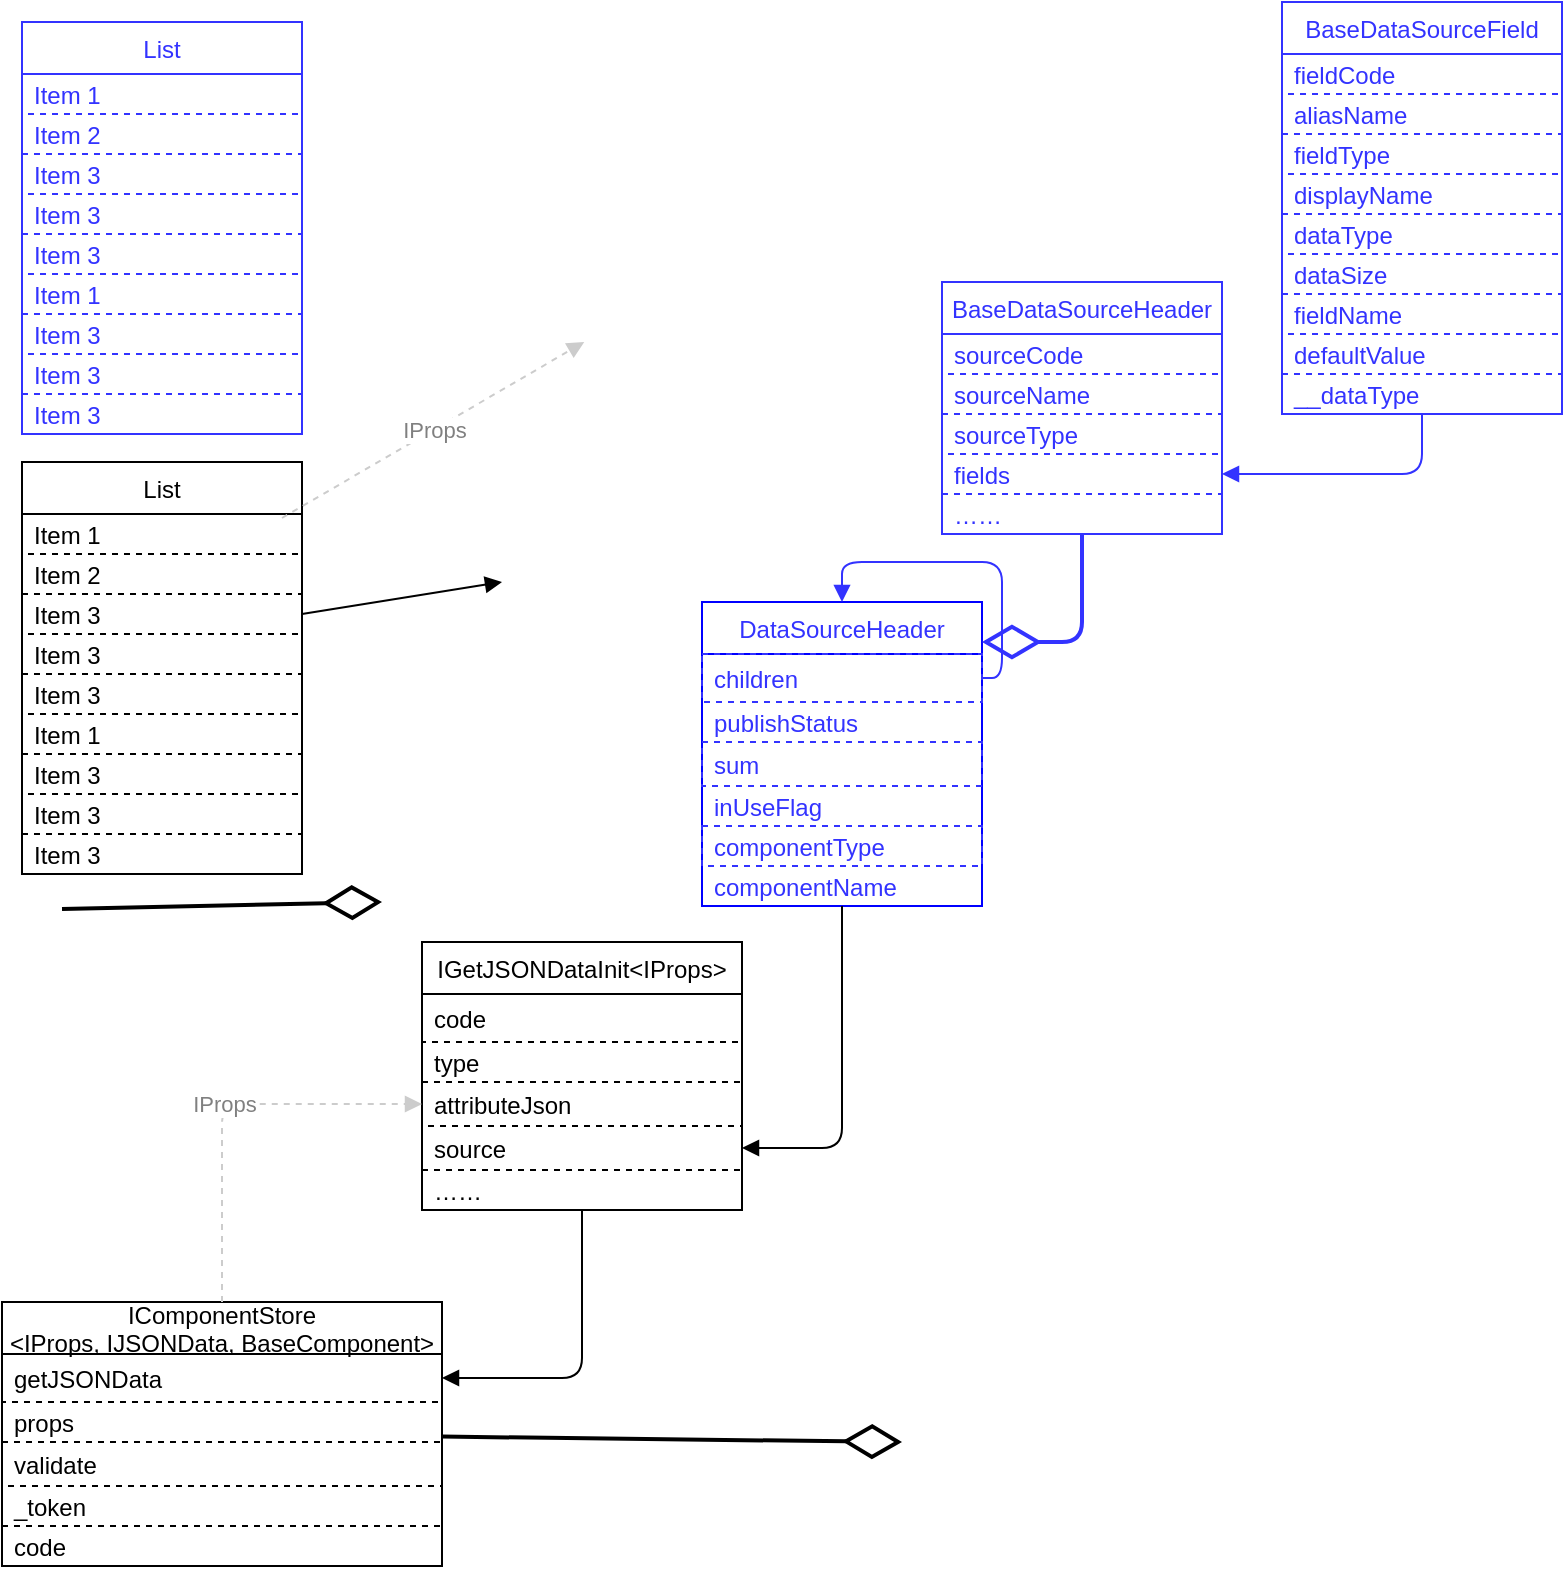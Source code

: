 <mxfile version="14.1.2" type="github">
  <diagram id="7AuxMojkvwGw2Cx3bqcZ" name="Page-1">
    <mxGraphModel dx="1420" dy="1885" grid="1" gridSize="10" guides="1" tooltips="1" connect="1" arrows="1" fold="1" page="1" pageScale="1" pageWidth="827" pageHeight="1169" math="0" shadow="0">
      <root>
        <mxCell id="0" />
        <mxCell id="1" parent="0" />
        <mxCell id="WyFafbCMrrmnB4Sx1nhN-28" value="List" style="swimlane;fontStyle=0;childLayout=stackLayout;horizontal=1;startSize=26;fillColor=none;horizontalStack=0;resizeParent=1;resizeParentMax=0;resizeLast=0;collapsible=1;marginBottom=0;" parent="1" vertex="1">
          <mxGeometry x="20" y="60" width="140" height="206" as="geometry" />
        </mxCell>
        <mxCell id="WyFafbCMrrmnB4Sx1nhN-29" value="Item 1" style="text;fillColor=none;align=left;verticalAlign=middle;spacingLeft=4;spacingRight=4;overflow=hidden;rotatable=0;points=[[0,0.5],[1,0.5]];portConstraint=eastwest;dashed=1;strokeColor=#000000;" parent="WyFafbCMrrmnB4Sx1nhN-28" vertex="1">
          <mxGeometry y="26" width="140" height="20" as="geometry" />
        </mxCell>
        <mxCell id="WyFafbCMrrmnB4Sx1nhN-30" value="Item 2" style="text;strokeColor=none;fillColor=none;align=left;verticalAlign=middle;spacingLeft=4;spacingRight=4;overflow=hidden;rotatable=0;points=[[0,0.5],[1,0.5]];portConstraint=eastwest;" parent="WyFafbCMrrmnB4Sx1nhN-28" vertex="1">
          <mxGeometry y="46" width="140" height="20" as="geometry" />
        </mxCell>
        <mxCell id="WyFafbCMrrmnB4Sx1nhN-31" value="Item 3" style="text;fillColor=none;align=left;verticalAlign=middle;spacingLeft=4;spacingRight=4;overflow=hidden;rotatable=0;points=[[0,0.5],[1,0.5]];portConstraint=eastwest;dashed=1;strokeColor=#000000;" parent="WyFafbCMrrmnB4Sx1nhN-28" vertex="1">
          <mxGeometry y="66" width="140" height="20" as="geometry" />
        </mxCell>
        <mxCell id="WyFafbCMrrmnB4Sx1nhN-37" value="Item 3" style="text;strokeColor=none;fillColor=none;align=left;verticalAlign=middle;spacingLeft=4;spacingRight=4;overflow=hidden;rotatable=0;points=[[0,0.5],[1,0.5]];portConstraint=eastwest;" parent="WyFafbCMrrmnB4Sx1nhN-28" vertex="1">
          <mxGeometry y="86" width="140" height="20" as="geometry" />
        </mxCell>
        <mxCell id="WyFafbCMrrmnB4Sx1nhN-38" value="Item 3" style="text;fillColor=none;align=left;verticalAlign=middle;spacingLeft=4;spacingRight=4;overflow=hidden;rotatable=0;points=[[0,0.5],[1,0.5]];portConstraint=eastwest;dashed=1;strokeColor=#000000;" parent="WyFafbCMrrmnB4Sx1nhN-28" vertex="1">
          <mxGeometry y="106" width="140" height="20" as="geometry" />
        </mxCell>
        <mxCell id="WyFafbCMrrmnB4Sx1nhN-87" value="Item 1" style="text;strokeColor=none;fillColor=none;align=left;verticalAlign=middle;spacingLeft=4;spacingRight=4;overflow=hidden;rotatable=0;points=[[0,0.5],[1,0.5]];portConstraint=eastwest;dashed=1;" parent="WyFafbCMrrmnB4Sx1nhN-28" vertex="1">
          <mxGeometry y="126" width="140" height="20" as="geometry" />
        </mxCell>
        <mxCell id="WyFafbCMrrmnB4Sx1nhN-88" value="Item 3" style="text;fillColor=none;align=left;verticalAlign=middle;spacingLeft=4;spacingRight=4;overflow=hidden;rotatable=0;points=[[0,0.5],[1,0.5]];portConstraint=eastwest;dashed=1;strokeColor=#000000;" parent="WyFafbCMrrmnB4Sx1nhN-28" vertex="1">
          <mxGeometry y="146" width="140" height="20" as="geometry" />
        </mxCell>
        <mxCell id="WyFafbCMrrmnB4Sx1nhN-39" value="Item 3" style="text;strokeColor=none;fillColor=none;align=left;verticalAlign=middle;spacingLeft=4;spacingRight=4;overflow=hidden;rotatable=0;points=[[0,0.5],[1,0.5]];portConstraint=eastwest;" parent="WyFafbCMrrmnB4Sx1nhN-28" vertex="1">
          <mxGeometry y="166" width="140" height="20" as="geometry" />
        </mxCell>
        <mxCell id="WyFafbCMrrmnB4Sx1nhN-52" value="Item 3" style="text;fillColor=none;align=left;verticalAlign=middle;spacingLeft=4;spacingRight=4;overflow=hidden;rotatable=0;points=[[0,0.5],[1,0.5]];portConstraint=eastwest;dashed=1;strokeColor=#000000;" parent="WyFafbCMrrmnB4Sx1nhN-28" vertex="1">
          <mxGeometry y="186" width="140" height="20" as="geometry" />
        </mxCell>
        <mxCell id="WyFafbCMrrmnB4Sx1nhN-40" value="IComponentStore&#xa;&lt;IProps, IJSONData, BaseComponent&gt;" style="swimlane;fontStyle=0;childLayout=stackLayout;horizontal=1;startSize=26;fillColor=none;horizontalStack=0;resizeParent=1;resizeParentMax=0;resizeLast=0;collapsible=1;marginBottom=0;glass=0;shadow=0;sketch=0;rounded=0;" parent="1" vertex="1">
          <mxGeometry x="10" y="480" width="220" height="132" as="geometry" />
        </mxCell>
        <mxCell id="WyFafbCMrrmnB4Sx1nhN-41" value="getJSONData" style="text;fillColor=none;align=left;verticalAlign=middle;spacingLeft=4;spacingRight=4;overflow=hidden;rotatable=0;points=[[0,0.5],[1,0.5]];portConstraint=eastwest;dashed=1;perimeterSpacing=0;strokeColor=#000000;" parent="WyFafbCMrrmnB4Sx1nhN-40" vertex="1">
          <mxGeometry y="26" width="220" height="24" as="geometry" />
        </mxCell>
        <mxCell id="WyFafbCMrrmnB4Sx1nhN-42" value="props" style="text;fillColor=none;align=left;verticalAlign=middle;spacingLeft=4;spacingRight=4;overflow=hidden;rotatable=0;points=[[0,0.5],[1,0.5]];portConstraint=eastwest;dashed=1;" parent="WyFafbCMrrmnB4Sx1nhN-40" vertex="1">
          <mxGeometry y="50" width="220" height="20" as="geometry" />
        </mxCell>
        <mxCell id="WyFafbCMrrmnB4Sx1nhN-43" value="validate" style="text;fillColor=none;align=left;verticalAlign=middle;spacingLeft=4;spacingRight=4;overflow=hidden;rotatable=0;points=[[0,0.5],[1,0.5]];portConstraint=eastwest;dashed=1;strokeColor=#000000;" parent="WyFafbCMrrmnB4Sx1nhN-40" vertex="1">
          <mxGeometry y="70" width="220" height="22" as="geometry" />
        </mxCell>
        <mxCell id="WyFafbCMrrmnB4Sx1nhN-44" value="_token" style="text;fillColor=none;align=left;verticalAlign=middle;spacingLeft=4;spacingRight=4;overflow=hidden;rotatable=0;points=[[0,0.5],[1,0.5]];portConstraint=eastwest;dashed=1;" parent="WyFafbCMrrmnB4Sx1nhN-40" vertex="1">
          <mxGeometry y="92" width="220" height="20" as="geometry" />
        </mxCell>
        <mxCell id="WyFafbCMrrmnB4Sx1nhN-45" value="code" style="text;fillColor=none;align=left;verticalAlign=middle;spacingLeft=4;spacingRight=4;overflow=hidden;rotatable=0;points=[[0,0.5],[1,0.5]];portConstraint=eastwest;dashed=1;strokeColor=#000000;" parent="WyFafbCMrrmnB4Sx1nhN-40" vertex="1">
          <mxGeometry y="112" width="220" height="20" as="geometry" />
        </mxCell>
        <mxCell id="WyFafbCMrrmnB4Sx1nhN-50" value="" style="endArrow=block;endFill=1;endSize=6;html=1;exitX=1;exitY=0.5;exitDx=0;exitDy=0;" parent="1" source="WyFafbCMrrmnB4Sx1nhN-31" edge="1">
          <mxGeometry width="100" relative="1" as="geometry">
            <mxPoint x="160" y="121" as="sourcePoint" />
            <mxPoint x="260" y="120" as="targetPoint" />
          </mxGeometry>
        </mxCell>
        <mxCell id="WyFafbCMrrmnB4Sx1nhN-54" value="IGetJSONDataInit&lt;IProps&gt;" style="swimlane;fontStyle=0;childLayout=stackLayout;horizontal=1;startSize=26;fillColor=none;horizontalStack=0;resizeParent=1;resizeParentMax=0;resizeLast=0;collapsible=1;marginBottom=0;" parent="1" vertex="1">
          <mxGeometry x="220" y="300" width="160" height="134" as="geometry" />
        </mxCell>
        <mxCell id="WyFafbCMrrmnB4Sx1nhN-55" value="code" style="text;fillColor=none;align=left;verticalAlign=middle;spacingLeft=4;spacingRight=4;overflow=hidden;rotatable=0;points=[[0,0.5],[1,0.5]];portConstraint=eastwest;dashed=1;strokeColor=#000000;" parent="WyFafbCMrrmnB4Sx1nhN-54" vertex="1">
          <mxGeometry y="26" width="160" height="24" as="geometry" />
        </mxCell>
        <mxCell id="WyFafbCMrrmnB4Sx1nhN-56" value="type" style="text;strokeColor=none;fillColor=none;align=left;verticalAlign=middle;spacingLeft=4;spacingRight=4;overflow=hidden;rotatable=0;points=[[0,0.5],[1,0.5]];portConstraint=eastwest;" parent="WyFafbCMrrmnB4Sx1nhN-54" vertex="1">
          <mxGeometry y="50" width="160" height="20" as="geometry" />
        </mxCell>
        <mxCell id="WyFafbCMrrmnB4Sx1nhN-57" value="attributeJson" style="text;fillColor=none;align=left;verticalAlign=middle;spacingLeft=4;spacingRight=4;overflow=hidden;rotatable=0;points=[[0,0.5],[1,0.5]];portConstraint=eastwest;dashed=1;strokeColor=#000000;" parent="WyFafbCMrrmnB4Sx1nhN-54" vertex="1">
          <mxGeometry y="70" width="160" height="22" as="geometry" />
        </mxCell>
        <mxCell id="WyFafbCMrrmnB4Sx1nhN-68" value="source" style="text;strokeColor=none;fillColor=none;align=left;verticalAlign=middle;spacingLeft=4;spacingRight=4;overflow=hidden;rotatable=0;points=[[0,0.5],[1,0.5]];portConstraint=eastwest;" parent="WyFafbCMrrmnB4Sx1nhN-54" vertex="1">
          <mxGeometry y="92" width="160" height="22" as="geometry" />
        </mxCell>
        <mxCell id="WyFafbCMrrmnB4Sx1nhN-61" value="……" style="text;fillColor=none;align=left;verticalAlign=middle;spacingLeft=4;spacingRight=4;overflow=hidden;rotatable=0;points=[[0,0.5],[1,0.5]];portConstraint=eastwest;dashed=1;strokeColor=#000000;" parent="WyFafbCMrrmnB4Sx1nhN-54" vertex="1">
          <mxGeometry y="114" width="160" height="20" as="geometry" />
        </mxCell>
        <mxCell id="WyFafbCMrrmnB4Sx1nhN-63" value="IProps" style="endArrow=block;endFill=1;endSize=6;html=1;exitX=0.5;exitY=0;exitDx=0;exitDy=0;dashed=1;fontColor=#808080;strokeColor=#CCCCCC;edgeStyle=orthogonalEdgeStyle;" parent="1" source="WyFafbCMrrmnB4Sx1nhN-40" target="WyFafbCMrrmnB4Sx1nhN-57" edge="1">
          <mxGeometry width="100" relative="1" as="geometry">
            <mxPoint y="371" as="sourcePoint" />
            <mxPoint x="120" y="370" as="targetPoint" />
          </mxGeometry>
        </mxCell>
        <mxCell id="WyFafbCMrrmnB4Sx1nhN-64" value="" style="endArrow=block;endFill=1;endSize=6;html=1;edgeStyle=orthogonalEdgeStyle;" parent="1" source="WyFafbCMrrmnB4Sx1nhN-54" target="WyFafbCMrrmnB4Sx1nhN-41" edge="1">
          <mxGeometry width="100" relative="1" as="geometry">
            <mxPoint x="240" y="571" as="sourcePoint" />
            <mxPoint x="300" y="571" as="targetPoint" />
          </mxGeometry>
        </mxCell>
        <mxCell id="WyFafbCMrrmnB4Sx1nhN-71" value="IProps" style="endArrow=block;endFill=1;endSize=6;html=1;exitX=0.5;exitY=0;exitDx=0;exitDy=0;dashed=1;fontColor=#808080;strokeColor=#CCCCCC;" parent="1" edge="1">
          <mxGeometry width="100" relative="1" as="geometry">
            <mxPoint x="150" y="88" as="sourcePoint" />
            <mxPoint x="301.111" as="targetPoint" />
            <Array as="points" />
          </mxGeometry>
        </mxCell>
        <mxCell id="WyFafbCMrrmnB4Sx1nhN-73" value="" style="endArrow=diamondThin;endFill=0;endSize=24;html=1;strokeWidth=2;fontColor=#808080;" parent="1" source="WyFafbCMrrmnB4Sx1nhN-40" edge="1">
          <mxGeometry width="160" relative="1" as="geometry">
            <mxPoint x="254" y="550" as="sourcePoint" />
            <mxPoint x="460" y="550" as="targetPoint" />
          </mxGeometry>
        </mxCell>
        <mxCell id="WyFafbCMrrmnB4Sx1nhN-74" value="" style="endArrow=diamondThin;endFill=0;endSize=24;html=1;strokeWidth=2;fontColor=#808080;" parent="1" edge="1">
          <mxGeometry width="160" relative="1" as="geometry">
            <mxPoint x="40" y="283.556" as="sourcePoint" />
            <mxPoint x="200" y="280" as="targetPoint" />
          </mxGeometry>
        </mxCell>
        <object label="DataSourceHeader" cc="cc" id="WyFafbCMrrmnB4Sx1nhN-75">
          <mxCell style="swimlane;fontStyle=0;childLayout=stackLayout;horizontal=1;startSize=26;fillColor=none;horizontalStack=0;resizeParent=1;resizeParentMax=0;resizeLast=0;collapsible=1;marginBottom=0;strokeColor=#0000FF;fontColor=#3333FF;" parent="1" vertex="1">
            <mxGeometry x="360" y="130" width="140" height="152" as="geometry" />
          </mxCell>
        </object>
        <mxCell id="WyFafbCMrrmnB4Sx1nhN-76" value="children" style="text;fillColor=none;align=left;verticalAlign=middle;spacingLeft=4;spacingRight=4;overflow=hidden;rotatable=0;points=[[0,0.5],[1,0.5]];portConstraint=eastwest;fontColor=#3333FF;dashed=1;strokeColor=#3333FF;" parent="WyFafbCMrrmnB4Sx1nhN-75" vertex="1">
          <mxGeometry y="26" width="140" height="24" as="geometry" />
        </mxCell>
        <mxCell id="WyFafbCMrrmnB4Sx1nhN-77" value="publishStatus" style="text;strokeColor=none;fillColor=none;align=left;verticalAlign=middle;spacingLeft=4;spacingRight=4;overflow=hidden;rotatable=0;points=[[0,0.5],[1,0.5]];portConstraint=eastwest;fontColor=#3333FF;" parent="WyFafbCMrrmnB4Sx1nhN-75" vertex="1">
          <mxGeometry y="50" width="140" height="20" as="geometry" />
        </mxCell>
        <mxCell id="WyFafbCMrrmnB4Sx1nhN-78" value="sum" style="text;fillColor=none;align=left;verticalAlign=middle;spacingLeft=4;spacingRight=4;overflow=hidden;rotatable=0;points=[[0,0.5],[1,0.5]];portConstraint=eastwest;fontColor=#3333FF;dashed=1;strokeColor=#3333FF;" parent="WyFafbCMrrmnB4Sx1nhN-75" vertex="1">
          <mxGeometry y="70" width="140" height="22" as="geometry" />
        </mxCell>
        <mxCell id="WyFafbCMrrmnB4Sx1nhN-79" value="inUseFlag" style="text;strokeColor=none;fillColor=none;align=left;verticalAlign=middle;spacingLeft=4;spacingRight=4;overflow=hidden;rotatable=0;points=[[0,0.5],[1,0.5]];portConstraint=eastwest;fontColor=#3333FF;" parent="WyFafbCMrrmnB4Sx1nhN-75" vertex="1">
          <mxGeometry y="92" width="140" height="20" as="geometry" />
        </mxCell>
        <mxCell id="WyFafbCMrrmnB4Sx1nhN-80" value="componentType" style="text;fillColor=none;align=left;verticalAlign=middle;spacingLeft=4;spacingRight=4;overflow=hidden;rotatable=0;points=[[0,0.5],[1,0.5]];portConstraint=eastwest;fontColor=#3333FF;dashed=1;strokeColor=#3333FF;" parent="WyFafbCMrrmnB4Sx1nhN-75" vertex="1">
          <mxGeometry y="112" width="140" height="20" as="geometry" />
        </mxCell>
        <mxCell id="WyFafbCMrrmnB4Sx1nhN-81" value="componentName" style="text;strokeColor=none;fillColor=none;align=left;verticalAlign=middle;spacingLeft=4;spacingRight=4;overflow=hidden;rotatable=0;points=[[0,0.5],[1,0.5]];portConstraint=eastwest;fontColor=#3333FF;" parent="WyFafbCMrrmnB4Sx1nhN-75" vertex="1">
          <mxGeometry y="132" width="140" height="20" as="geometry" />
        </mxCell>
        <mxCell id="C_I1JzvXgC_tI_1EkkCS-12" value="" style="endArrow=block;endFill=1;endSize=6;html=1;edgeStyle=orthogonalEdgeStyle;strokeColor=#3333FF;exitX=1;exitY=0.5;exitDx=0;exitDy=0;" edge="1" parent="WyFafbCMrrmnB4Sx1nhN-75" source="WyFafbCMrrmnB4Sx1nhN-76" target="WyFafbCMrrmnB4Sx1nhN-75">
          <mxGeometry width="100" relative="1" as="geometry">
            <mxPoint x="80" y="162" as="sourcePoint" />
            <mxPoint x="30" y="343" as="targetPoint" />
            <Array as="points">
              <mxPoint x="150" y="38" />
              <mxPoint x="150" y="-20" />
              <mxPoint x="70" y="-20" />
            </Array>
          </mxGeometry>
        </mxCell>
        <mxCell id="C_I1JzvXgC_tI_1EkkCS-1" value="List" style="swimlane;fontStyle=0;childLayout=stackLayout;horizontal=1;startSize=26;fillColor=none;horizontalStack=0;resizeParent=1;resizeParentMax=0;resizeLast=0;collapsible=1;marginBottom=0;fontColor=#3333FF;strokeColor=#3333FF;" vertex="1" parent="1">
          <mxGeometry x="20" y="-160" width="140" height="206" as="geometry" />
        </mxCell>
        <mxCell id="C_I1JzvXgC_tI_1EkkCS-2" value="Item 1" style="text;fillColor=none;align=left;verticalAlign=middle;spacingLeft=4;spacingRight=4;overflow=hidden;rotatable=0;points=[[0,0.5],[1,0.5]];portConstraint=eastwest;dashed=1;fontColor=#3333FF;strokeColor=#3333FF;" vertex="1" parent="C_I1JzvXgC_tI_1EkkCS-1">
          <mxGeometry y="26" width="140" height="20" as="geometry" />
        </mxCell>
        <mxCell id="C_I1JzvXgC_tI_1EkkCS-3" value="Item 2" style="text;fillColor=none;align=left;verticalAlign=middle;spacingLeft=4;spacingRight=4;overflow=hidden;rotatable=0;points=[[0,0.5],[1,0.5]];portConstraint=eastwest;fontColor=#3333FF;" vertex="1" parent="C_I1JzvXgC_tI_1EkkCS-1">
          <mxGeometry y="46" width="140" height="20" as="geometry" />
        </mxCell>
        <mxCell id="C_I1JzvXgC_tI_1EkkCS-4" value="Item 3" style="text;fillColor=none;align=left;verticalAlign=middle;spacingLeft=4;spacingRight=4;overflow=hidden;rotatable=0;points=[[0,0.5],[1,0.5]];portConstraint=eastwest;dashed=1;fontColor=#3333FF;strokeColor=#3333FF;" vertex="1" parent="C_I1JzvXgC_tI_1EkkCS-1">
          <mxGeometry y="66" width="140" height="20" as="geometry" />
        </mxCell>
        <mxCell id="C_I1JzvXgC_tI_1EkkCS-5" value="Item 3" style="text;fillColor=none;align=left;verticalAlign=middle;spacingLeft=4;spacingRight=4;overflow=hidden;rotatable=0;points=[[0,0.5],[1,0.5]];portConstraint=eastwest;fontColor=#3333FF;" vertex="1" parent="C_I1JzvXgC_tI_1EkkCS-1">
          <mxGeometry y="86" width="140" height="20" as="geometry" />
        </mxCell>
        <mxCell id="C_I1JzvXgC_tI_1EkkCS-6" value="Item 3" style="text;fillColor=none;align=left;verticalAlign=middle;spacingLeft=4;spacingRight=4;overflow=hidden;rotatable=0;points=[[0,0.5],[1,0.5]];portConstraint=eastwest;dashed=1;fontColor=#3333FF;strokeColor=#3333FF;" vertex="1" parent="C_I1JzvXgC_tI_1EkkCS-1">
          <mxGeometry y="106" width="140" height="20" as="geometry" />
        </mxCell>
        <mxCell id="C_I1JzvXgC_tI_1EkkCS-7" value="Item 1" style="text;fillColor=none;align=left;verticalAlign=middle;spacingLeft=4;spacingRight=4;overflow=hidden;rotatable=0;points=[[0,0.5],[1,0.5]];portConstraint=eastwest;dashed=1;fontColor=#3333FF;" vertex="1" parent="C_I1JzvXgC_tI_1EkkCS-1">
          <mxGeometry y="126" width="140" height="20" as="geometry" />
        </mxCell>
        <mxCell id="C_I1JzvXgC_tI_1EkkCS-8" value="Item 3" style="text;fillColor=none;align=left;verticalAlign=middle;spacingLeft=4;spacingRight=4;overflow=hidden;rotatable=0;points=[[0,0.5],[1,0.5]];portConstraint=eastwest;dashed=1;fontColor=#3333FF;strokeColor=#3333FF;" vertex="1" parent="C_I1JzvXgC_tI_1EkkCS-1">
          <mxGeometry y="146" width="140" height="20" as="geometry" />
        </mxCell>
        <mxCell id="C_I1JzvXgC_tI_1EkkCS-9" value="Item 3" style="text;fillColor=none;align=left;verticalAlign=middle;spacingLeft=4;spacingRight=4;overflow=hidden;rotatable=0;points=[[0,0.5],[1,0.5]];portConstraint=eastwest;fontColor=#3333FF;" vertex="1" parent="C_I1JzvXgC_tI_1EkkCS-1">
          <mxGeometry y="166" width="140" height="20" as="geometry" />
        </mxCell>
        <mxCell id="C_I1JzvXgC_tI_1EkkCS-10" value="Item 3" style="text;fillColor=none;align=left;verticalAlign=middle;spacingLeft=4;spacingRight=4;overflow=hidden;rotatable=0;points=[[0,0.5],[1,0.5]];portConstraint=eastwest;dashed=1;fontColor=#3333FF;strokeColor=#3333FF;" vertex="1" parent="C_I1JzvXgC_tI_1EkkCS-1">
          <mxGeometry y="186" width="140" height="20" as="geometry" />
        </mxCell>
        <mxCell id="C_I1JzvXgC_tI_1EkkCS-11" value="" style="endArrow=block;endFill=1;endSize=6;html=1;edgeStyle=orthogonalEdgeStyle;entryX=1;entryY=0.5;entryDx=0;entryDy=0;" edge="1" parent="1" source="WyFafbCMrrmnB4Sx1nhN-75" target="WyFafbCMrrmnB4Sx1nhN-68">
          <mxGeometry width="100" relative="1" as="geometry">
            <mxPoint x="310" y="444" as="sourcePoint" />
            <mxPoint x="240" y="528" as="targetPoint" />
          </mxGeometry>
        </mxCell>
        <mxCell id="C_I1JzvXgC_tI_1EkkCS-14" value="BaseDataSourceHeader" style="swimlane;fontStyle=0;childLayout=stackLayout;horizontal=1;startSize=26;fillColor=none;horizontalStack=0;resizeParent=1;resizeParentMax=0;resizeLast=0;collapsible=1;marginBottom=0;fontColor=#3333FF;strokeColor=#3333FF;" vertex="1" parent="1">
          <mxGeometry x="480" y="-30" width="140" height="126" as="geometry" />
        </mxCell>
        <mxCell id="C_I1JzvXgC_tI_1EkkCS-15" value="sourceCode" style="text;fillColor=none;align=left;verticalAlign=middle;spacingLeft=4;spacingRight=4;overflow=hidden;rotatable=0;points=[[0,0.5],[1,0.5]];portConstraint=eastwest;dashed=1;fontColor=#3333FF;strokeColor=#3333FF;" vertex="1" parent="C_I1JzvXgC_tI_1EkkCS-14">
          <mxGeometry y="26" width="140" height="20" as="geometry" />
        </mxCell>
        <mxCell id="C_I1JzvXgC_tI_1EkkCS-16" value="sourceName" style="text;fillColor=none;align=left;verticalAlign=middle;spacingLeft=4;spacingRight=4;overflow=hidden;rotatable=0;points=[[0,0.5],[1,0.5]];portConstraint=eastwest;fontColor=#3333FF;" vertex="1" parent="C_I1JzvXgC_tI_1EkkCS-14">
          <mxGeometry y="46" width="140" height="20" as="geometry" />
        </mxCell>
        <mxCell id="C_I1JzvXgC_tI_1EkkCS-17" value="sourceType" style="text;fillColor=none;align=left;verticalAlign=middle;spacingLeft=4;spacingRight=4;overflow=hidden;rotatable=0;points=[[0,0.5],[1,0.5]];portConstraint=eastwest;dashed=1;fontColor=#3333FF;strokeColor=#3333FF;" vertex="1" parent="C_I1JzvXgC_tI_1EkkCS-14">
          <mxGeometry y="66" width="140" height="20" as="geometry" />
        </mxCell>
        <mxCell id="C_I1JzvXgC_tI_1EkkCS-18" value="fields" style="text;fillColor=none;align=left;verticalAlign=middle;spacingLeft=4;spacingRight=4;overflow=hidden;rotatable=0;points=[[0,0.5],[1,0.5]];portConstraint=eastwest;fontColor=#3333FF;" vertex="1" parent="C_I1JzvXgC_tI_1EkkCS-14">
          <mxGeometry y="86" width="140" height="20" as="geometry" />
        </mxCell>
        <mxCell id="C_I1JzvXgC_tI_1EkkCS-19" value="……" style="text;fillColor=none;align=left;verticalAlign=middle;spacingLeft=4;spacingRight=4;overflow=hidden;rotatable=0;points=[[0,0.5],[1,0.5]];portConstraint=eastwest;dashed=1;fontColor=#3333FF;strokeColor=#3333FF;" vertex="1" parent="C_I1JzvXgC_tI_1EkkCS-14">
          <mxGeometry y="106" width="140" height="20" as="geometry" />
        </mxCell>
        <mxCell id="C_I1JzvXgC_tI_1EkkCS-38" value="" style="endArrow=diamondThin;endFill=0;endSize=24;html=1;strokeWidth=2;fontColor=#808080;edgeStyle=orthogonalEdgeStyle;strokeColor=#3333FF;" edge="1" parent="1" source="C_I1JzvXgC_tI_1EkkCS-14" target="WyFafbCMrrmnB4Sx1nhN-75">
          <mxGeometry width="160" relative="1" as="geometry">
            <mxPoint x="50" y="293.556" as="sourcePoint" />
            <mxPoint x="210" y="290" as="targetPoint" />
            <Array as="points">
              <mxPoint x="550" y="150" />
            </Array>
          </mxGeometry>
        </mxCell>
        <mxCell id="C_I1JzvXgC_tI_1EkkCS-39" value="BaseDataSourceField" style="swimlane;fontStyle=0;childLayout=stackLayout;horizontal=1;startSize=26;fillColor=none;horizontalStack=0;resizeParent=1;resizeParentMax=0;resizeLast=0;collapsible=1;marginBottom=0;fontColor=#3333FF;strokeColor=#3333FF;" vertex="1" parent="1">
          <mxGeometry x="650" y="-170" width="140" height="206" as="geometry" />
        </mxCell>
        <mxCell id="C_I1JzvXgC_tI_1EkkCS-40" value="fieldCode" style="text;fillColor=none;align=left;verticalAlign=middle;spacingLeft=4;spacingRight=4;overflow=hidden;rotatable=0;points=[[0,0.5],[1,0.5]];portConstraint=eastwest;dashed=1;fontColor=#3333FF;strokeColor=#3333FF;" vertex="1" parent="C_I1JzvXgC_tI_1EkkCS-39">
          <mxGeometry y="26" width="140" height="20" as="geometry" />
        </mxCell>
        <mxCell id="C_I1JzvXgC_tI_1EkkCS-41" value="aliasName" style="text;fillColor=none;align=left;verticalAlign=middle;spacingLeft=4;spacingRight=4;overflow=hidden;rotatable=0;points=[[0,0.5],[1,0.5]];portConstraint=eastwest;fontColor=#3333FF;" vertex="1" parent="C_I1JzvXgC_tI_1EkkCS-39">
          <mxGeometry y="46" width="140" height="20" as="geometry" />
        </mxCell>
        <mxCell id="C_I1JzvXgC_tI_1EkkCS-42" value="fieldType" style="text;fillColor=none;align=left;verticalAlign=middle;spacingLeft=4;spacingRight=4;overflow=hidden;rotatable=0;points=[[0,0.5],[1,0.5]];portConstraint=eastwest;dashed=1;fontColor=#3333FF;strokeColor=#3333FF;" vertex="1" parent="C_I1JzvXgC_tI_1EkkCS-39">
          <mxGeometry y="66" width="140" height="20" as="geometry" />
        </mxCell>
        <mxCell id="C_I1JzvXgC_tI_1EkkCS-43" value="displayName" style="text;fillColor=none;align=left;verticalAlign=middle;spacingLeft=4;spacingRight=4;overflow=hidden;rotatable=0;points=[[0,0.5],[1,0.5]];portConstraint=eastwest;fontColor=#3333FF;" vertex="1" parent="C_I1JzvXgC_tI_1EkkCS-39">
          <mxGeometry y="86" width="140" height="20" as="geometry" />
        </mxCell>
        <mxCell id="C_I1JzvXgC_tI_1EkkCS-44" value="dataType" style="text;fillColor=none;align=left;verticalAlign=middle;spacingLeft=4;spacingRight=4;overflow=hidden;rotatable=0;points=[[0,0.5],[1,0.5]];portConstraint=eastwest;dashed=1;fontColor=#3333FF;strokeColor=#3333FF;" vertex="1" parent="C_I1JzvXgC_tI_1EkkCS-39">
          <mxGeometry y="106" width="140" height="20" as="geometry" />
        </mxCell>
        <mxCell id="C_I1JzvXgC_tI_1EkkCS-45" value="dataSize" style="text;fillColor=none;align=left;verticalAlign=middle;spacingLeft=4;spacingRight=4;overflow=hidden;rotatable=0;points=[[0,0.5],[1,0.5]];portConstraint=eastwest;dashed=1;fontColor=#3333FF;" vertex="1" parent="C_I1JzvXgC_tI_1EkkCS-39">
          <mxGeometry y="126" width="140" height="20" as="geometry" />
        </mxCell>
        <mxCell id="C_I1JzvXgC_tI_1EkkCS-46" value="fieldName" style="text;fillColor=none;align=left;verticalAlign=middle;spacingLeft=4;spacingRight=4;overflow=hidden;rotatable=0;points=[[0,0.5],[1,0.5]];portConstraint=eastwest;dashed=1;fontColor=#3333FF;strokeColor=#3333FF;" vertex="1" parent="C_I1JzvXgC_tI_1EkkCS-39">
          <mxGeometry y="146" width="140" height="20" as="geometry" />
        </mxCell>
        <mxCell id="C_I1JzvXgC_tI_1EkkCS-47" value="defaultValue" style="text;fillColor=none;align=left;verticalAlign=middle;spacingLeft=4;spacingRight=4;overflow=hidden;rotatable=0;points=[[0,0.5],[1,0.5]];portConstraint=eastwest;fontColor=#3333FF;" vertex="1" parent="C_I1JzvXgC_tI_1EkkCS-39">
          <mxGeometry y="166" width="140" height="20" as="geometry" />
        </mxCell>
        <mxCell id="C_I1JzvXgC_tI_1EkkCS-48" value="__dataType" style="text;fillColor=none;align=left;verticalAlign=middle;spacingLeft=4;spacingRight=4;overflow=hidden;rotatable=0;points=[[0,0.5],[1,0.5]];portConstraint=eastwest;dashed=1;fontColor=#3333FF;strokeColor=#3333FF;" vertex="1" parent="C_I1JzvXgC_tI_1EkkCS-39">
          <mxGeometry y="186" width="140" height="20" as="geometry" />
        </mxCell>
        <mxCell id="C_I1JzvXgC_tI_1EkkCS-49" value="" style="endArrow=block;endFill=1;endSize=6;html=1;edgeStyle=orthogonalEdgeStyle;strokeColor=#3333FF;" edge="1" parent="1" source="C_I1JzvXgC_tI_1EkkCS-39" target="C_I1JzvXgC_tI_1EkkCS-18">
          <mxGeometry width="100" relative="1" as="geometry">
            <mxPoint x="510" y="178" as="sourcePoint" />
            <mxPoint x="440" y="140" as="targetPoint" />
            <Array as="points">
              <mxPoint x="720" y="66" />
            </Array>
          </mxGeometry>
        </mxCell>
      </root>
    </mxGraphModel>
  </diagram>
</mxfile>
